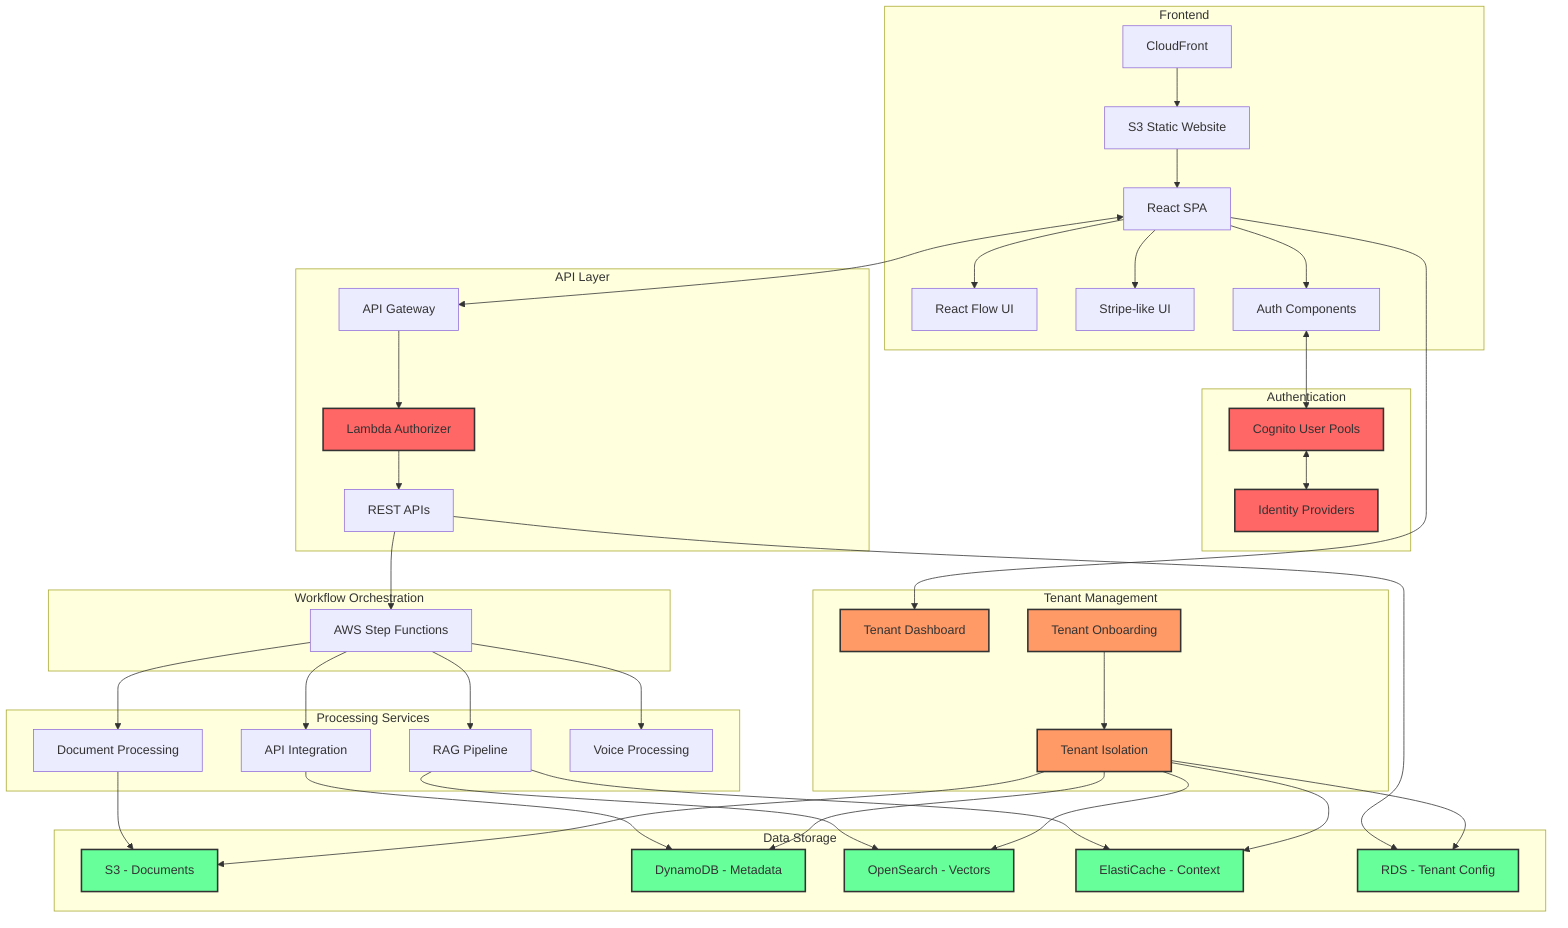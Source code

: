 flowchart TD
    subgraph "Frontend"
        A[CloudFront] --> B[S3 Static Website]
        B --> C[React SPA]
        C --> D[React Flow UI]
        C --> E[Stripe-like UI]
        C --> F[Auth Components]
    end
    
    subgraph "Authentication"
        F <--> G[Cognito User Pools]
        G <--> H[Identity Providers]
    end
    
    subgraph "API Layer"
        C <--> I[API Gateway]
        I --> J[Lambda Authorizer]
        J --> K[REST APIs]
    end
    
    subgraph "Workflow Orchestration"
        K --> L[AWS Step Functions]
    end
    
    subgraph "Processing Services"
        L --> M[Document Processing]
        L --> N[API Integration]
        L --> O[RAG Pipeline]
        L --> P[Voice Processing]
    end
    
    subgraph "Data Storage"
        Q[S3 - Documents]
        R[DynamoDB - Metadata]
        S[OpenSearch - Vectors]
        T[ElastiCache - Context]
        U[RDS - Tenant Config]
    end
    
    subgraph "Tenant Management"
        V[Tenant Dashboard]
        W[Tenant Onboarding]
        X[Tenant Isolation]
    end
    
    M --> Q
    N --> R
    O --> S
    O --> T
    K --> U
    C --> V
    W --> X
    X --> R
    X --> Q
    X --> S
    X --> T
    X --> U

    classDef tenant fill:#f96,stroke:#333,stroke-width:2px
    classDef security fill:#f66,stroke:#333,stroke-width:2px
    classDef data fill:#6f9,stroke:#333,stroke-width:2px
    
    class X,V,W tenant
    class G,H,J security
    class Q,R,S,T,U data